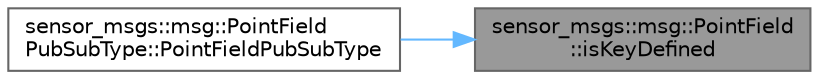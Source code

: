 digraph "sensor_msgs::msg::PointField::isKeyDefined"
{
 // INTERACTIVE_SVG=YES
 // LATEX_PDF_SIZE
  bgcolor="transparent";
  edge [fontname=Helvetica,fontsize=10,labelfontname=Helvetica,labelfontsize=10];
  node [fontname=Helvetica,fontsize=10,shape=box,height=0.2,width=0.4];
  rankdir="RL";
  Node1 [id="Node000001",label="sensor_msgs::msg::PointField\l::isKeyDefined",height=0.2,width=0.4,color="gray40", fillcolor="grey60", style="filled", fontcolor="black",tooltip="This function tells you if the Key has been defined for this type"];
  Node1 -> Node2 [id="edge1_Node000001_Node000002",dir="back",color="steelblue1",style="solid",tooltip=" "];
  Node2 [id="Node000002",label="sensor_msgs::msg::PointField\lPubSubType::PointFieldPubSubType",height=0.2,width=0.4,color="grey40", fillcolor="white", style="filled",URL="$d9/d30/classsensor__msgs_1_1msg_1_1PointFieldPubSubType.html#ad3bf81b163eaf2ac331a8595bad6166f",tooltip=" "];
}
